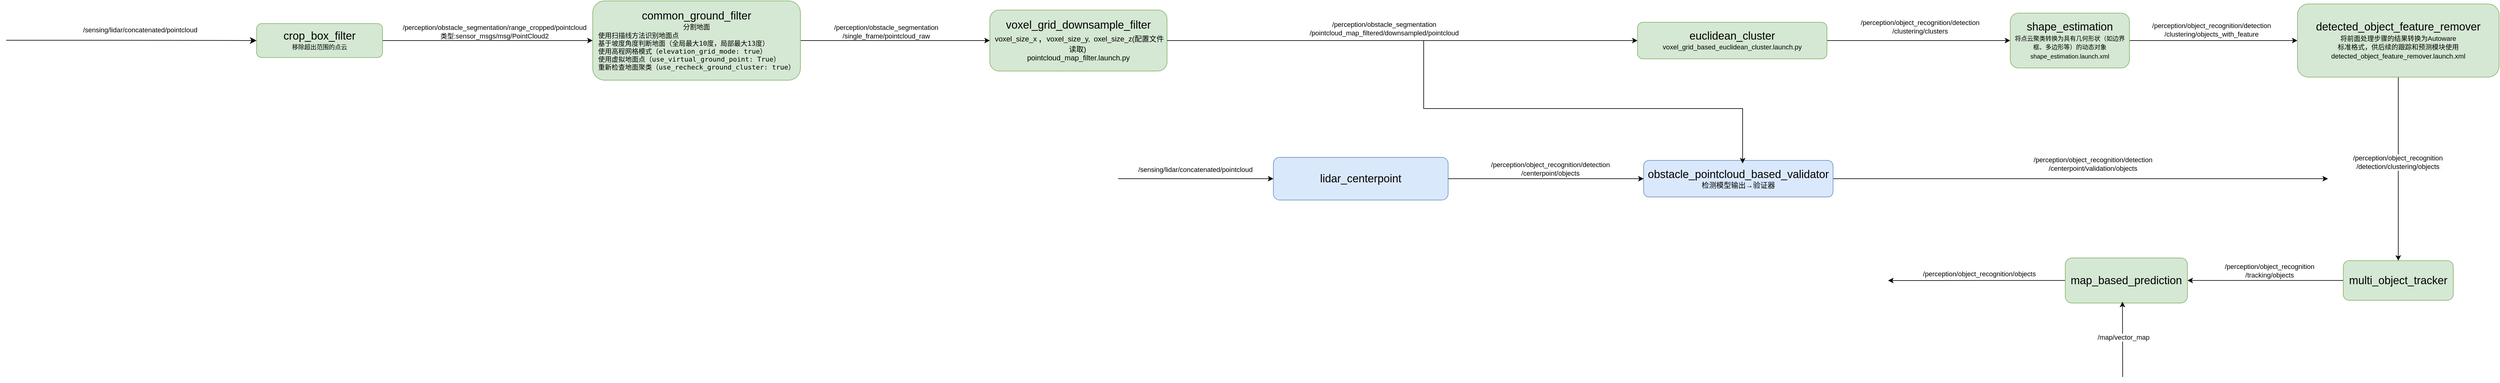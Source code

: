 <mxfile version="23.0.2" type="device">
  <diagram name="第 1 页" id="AX55LOXbjhewYlsqZZOs">
    <mxGraphModel dx="1232" dy="-3035" grid="1" gridSize="10" guides="1" tooltips="1" connect="1" arrows="1" fold="1" page="1" pageScale="1" pageWidth="827" pageHeight="1169" math="0" shadow="0">
      <root>
        <mxCell id="0" />
        <mxCell id="1" parent="0" />
        <mxCell id="Sp77zk6U2tp7ggM77IKP-1" style="edgeStyle=orthogonalEdgeStyle;rounded=0;orthogonalLoop=1;jettySize=auto;html=1;exitX=1;exitY=0.5;exitDx=0;exitDy=0;entryX=0;entryY=0.5;entryDx=0;entryDy=0;" edge="1" parent="1" source="Sp77zk6U2tp7ggM77IKP-3" target="Sp77zk6U2tp7ggM77IKP-6">
          <mxGeometry relative="1" as="geometry">
            <mxPoint x="5214" y="6348.47" as="targetPoint" />
          </mxGeometry>
        </mxCell>
        <mxCell id="Sp77zk6U2tp7ggM77IKP-2" value="/perception/obstacle_segmentation&lt;br&gt;/pointcloud_map_filtered/downsampled/pointcloud" style="edgeLabel;html=1;align=center;verticalAlign=middle;resizable=0;points=[];" vertex="1" connectable="0" parent="Sp77zk6U2tp7ggM77IKP-1">
          <mxGeometry x="-0.078" y="-1" relative="1" as="geometry">
            <mxPoint y="-21" as="offset" />
          </mxGeometry>
        </mxCell>
        <mxCell id="Sp77zk6U2tp7ggM77IKP-3" value="&lt;font style=&quot;&quot;&gt;&lt;span style=&quot;font-size: 18px;&quot;&gt;voxel_grid_downsample_filter&lt;/span&gt;&lt;br&gt;&lt;code style=&quot;font-size: var(--vscode-editor-font-size); box-sizing: border-box; border-width: 0px; border-style: solid; border-color: rgb(229, 231, 235); --tw-border-spacing-x: 0; --tw-border-spacing-y: 0; --tw-translate-x: 0; --tw-translate-y: 0; --tw-rotate: 0; --tw-skew-x: 0; --tw-skew-y: 0; --tw-scale-x: 1; --tw-scale-y: 1; --tw-pan-x: ; --tw-pan-y: ; --tw-pinch-zoom: ; --tw-scroll-snap-strictness: proximity; --tw-gradient-from-position: ; --tw-gradient-via-position: ; --tw-gradient-to-position: ; --tw-ordinal: ; --tw-slashed-zero: ; --tw-numeric-figure: ; --tw-numeric-spacing: ; --tw-numeric-fraction: ; --tw-ring-inset: ; --tw-ring-offset-width: 0px; --tw-ring-offset-color: #fff; --tw-ring-color: rgb(59 130 246 / 0.5); --tw-ring-offset-shadow: 0 0 #0000; --tw-ring-shadow: 0 0 #0000; --tw-shadow: 0 0 #0000; --tw-shadow-colored: 0 0 #0000; --tw-blur: ; --tw-brightness: ; --tw-contrast: ; --tw-grayscale: ; --tw-hue-rotate: ; --tw-invert: ; --tw-saturate: ; --tw-sepia: ; --tw-drop-shadow: ; --tw-backdrop-blur: ; --tw-backdrop-brightness: ; --tw-backdrop-contrast: ; --tw-backdrop-grayscale: ; --tw-backdrop-hue-rotate: ; --tw-backdrop-invert: ; --tw-backdrop-opacity: ; --tw-backdrop-saturate: ; --tw-backdrop-sepia: ; --tw-contain-size: ; --tw-contain-layout: ; --tw-contain-paint: ; --tw-contain-style: ; font-family: var(--vscode-editor-font-family); color: var(--vscode-textPreformat-foreground); background-color: var(--vscode-textPreformat-background); padding: 1px 3px; border-radius: 4px; font-feature-settings: normal; font-variation-settings: normal; overflow: auto; text-align: left;&quot;&gt;voxel_size_x&lt;/code&gt;&lt;span style=&quot;font-size: 18px;&quot;&gt;,&amp;nbsp;&lt;/span&gt;&lt;code style=&quot;font-size: var(--vscode-editor-font-size); box-sizing: border-box; border-width: 0px; border-style: solid; border-color: rgb(229, 231, 235); --tw-border-spacing-x: 0; --tw-border-spacing-y: 0; --tw-translate-x: 0; --tw-translate-y: 0; --tw-rotate: 0; --tw-skew-x: 0; --tw-skew-y: 0; --tw-scale-x: 1; --tw-scale-y: 1; --tw-pan-x: ; --tw-pan-y: ; --tw-pinch-zoom: ; --tw-scroll-snap-strictness: proximity; --tw-gradient-from-position: ; --tw-gradient-via-position: ; --tw-gradient-to-position: ; --tw-ordinal: ; --tw-slashed-zero: ; --tw-numeric-figure: ; --tw-numeric-spacing: ; --tw-numeric-fraction: ; --tw-ring-inset: ; --tw-ring-offset-width: 0px; --tw-ring-offset-color: #fff; --tw-ring-color: rgb(59 130 246 / 0.5); --tw-ring-offset-shadow: 0 0 #0000; --tw-ring-shadow: 0 0 #0000; --tw-shadow: 0 0 #0000; --tw-shadow-colored: 0 0 #0000; --tw-blur: ; --tw-brightness: ; --tw-contrast: ; --tw-grayscale: ; --tw-hue-rotate: ; --tw-invert: ; --tw-saturate: ; --tw-sepia: ; --tw-drop-shadow: ; --tw-backdrop-blur: ; --tw-backdrop-brightness: ; --tw-backdrop-contrast: ; --tw-backdrop-grayscale: ; --tw-backdrop-hue-rotate: ; --tw-backdrop-invert: ; --tw-backdrop-opacity: ; --tw-backdrop-saturate: ; --tw-backdrop-sepia: ; --tw-contain-size: ; --tw-contain-layout: ; --tw-contain-paint: ; --tw-contain-style: ; font-family: var(--vscode-editor-font-family); color: var(--vscode-textPreformat-foreground); background-color: var(--vscode-textPreformat-background); padding: 1px 3px; border-radius: 4px; font-feature-settings: normal; font-variation-settings: normal; overflow: auto; text-align: left;&quot;&gt;voxel_size_y,&lt;/code&gt;&lt;code style=&quot;font-size: var(--vscode-editor-font-size); box-sizing: border-box; border-width: 0px; border-style: solid; border-color: rgb(229, 231, 235); --tw-border-spacing-x: 0; --tw-border-spacing-y: 0; --tw-translate-x: 0; --tw-translate-y: 0; --tw-rotate: 0; --tw-skew-x: 0; --tw-skew-y: 0; --tw-scale-x: 1; --tw-scale-y: 1; --tw-pan-x: ; --tw-pan-y: ; --tw-pinch-zoom: ; --tw-scroll-snap-strictness: proximity; --tw-gradient-from-position: ; --tw-gradient-via-position: ; --tw-gradient-to-position: ; --tw-ordinal: ; --tw-slashed-zero: ; --tw-numeric-figure: ; --tw-numeric-spacing: ; --tw-numeric-fraction: ; --tw-ring-inset: ; --tw-ring-offset-width: 0px; --tw-ring-offset-color: #fff; --tw-ring-color: rgb(59 130 246 / 0.5); --tw-ring-offset-shadow: 0 0 #0000; --tw-ring-shadow: 0 0 #0000; --tw-shadow: 0 0 #0000; --tw-shadow-colored: 0 0 #0000; --tw-blur: ; --tw-brightness: ; --tw-contrast: ; --tw-grayscale: ; --tw-hue-rotate: ; --tw-invert: ; --tw-saturate: ; --tw-sepia: ; --tw-drop-shadow: ; --tw-backdrop-blur: ; --tw-backdrop-brightness: ; --tw-backdrop-contrast: ; --tw-backdrop-grayscale: ; --tw-backdrop-hue-rotate: ; --tw-backdrop-invert: ; --tw-backdrop-opacity: ; --tw-backdrop-saturate: ; --tw-backdrop-sepia: ; --tw-contain-size: ; --tw-contain-layout: ; --tw-contain-paint: ; --tw-contain-style: ; font-family: var(--vscode-editor-font-family); color: var(--vscode-textPreformat-foreground); background-color: var(--vscode-textPreformat-background); padding: 1px 3px; border-radius: 4px; font-feature-settings: normal; font-variation-settings: normal; overflow: auto; text-align: left;&quot;&gt;oxel_size_z(配置文件读取)&lt;br&gt;&lt;/code&gt;pointcloud_map_filter.launch.py&lt;br&gt;&lt;/font&gt;" style="rounded=1;whiteSpace=wrap;html=1;fillColor=#d5e8d4;strokeColor=#82b366;" vertex="1" parent="1">
          <mxGeometry x="5360" y="6298.47" width="290" height="100" as="geometry" />
        </mxCell>
        <mxCell id="Sp77zk6U2tp7ggM77IKP-4" style="edgeStyle=orthogonalEdgeStyle;rounded=0;orthogonalLoop=1;jettySize=auto;html=1;entryX=0;entryY=0.5;entryDx=0;entryDy=0;" edge="1" parent="1" source="Sp77zk6U2tp7ggM77IKP-6" target="Sp77zk6U2tp7ggM77IKP-9">
          <mxGeometry relative="1" as="geometry" />
        </mxCell>
        <mxCell id="Sp77zk6U2tp7ggM77IKP-5" value="&lt;pre style=&quot;border: 1px solid var(--vscode-input-background); color: var(--code-foreground); font-size: var(--vscode-editor-font-size); box-sizing: border-box; --tw-border-spacing-x: 0; --tw-border-spacing-y: 0; --tw-translate-x: 0; --tw-translate-y: 0; --tw-rotate: 0; --tw-skew-x: 0; --tw-skew-y: 0; --tw-scale-x: 1; --tw-scale-y: 1; --tw-pan-x: ; --tw-pan-y: ; --tw-pinch-zoom: ; --tw-scroll-snap-strictness: proximity; --tw-gradient-from-position: ; --tw-gradient-via-position: ; --tw-gradient-to-position: ; --tw-ordinal: ; --tw-slashed-zero: ; --tw-numeric-figure: ; --tw-numeric-spacing: ; --tw-numeric-fraction: ; --tw-ring-inset: ; --tw-ring-offset-width: 0px; --tw-ring-offset-color: #fff; --tw-ring-color: rgb(59 130 246 / 0.5); --tw-ring-offset-shadow: 0 0 #0000; --tw-ring-shadow: 0 0 #0000; --tw-shadow: 0 0 #0000; --tw-shadow-colored: 0 0 #0000; --tw-blur: ; --tw-brightness: ; --tw-contrast: ; --tw-grayscale: ; --tw-hue-rotate: ; --tw-invert: ; --tw-saturate: ; --tw-sepia: ; --tw-drop-shadow: ; --tw-backdrop-blur: ; --tw-backdrop-brightness: ; --tw-backdrop-contrast: ; --tw-backdrop-grayscale: ; --tw-backdrop-hue-rotate: ; --tw-backdrop-invert: ; --tw-backdrop-opacity: ; --tw-backdrop-saturate: ; --tw-backdrop-sepia: ; --tw-contain-size: ; --tw-contain-layout: ; --tw-contain-paint: ; --tw-contain-style: ; font-family: var(--vscode-editor-font-family); font-feature-settings: normal; font-variation-settings: normal; margin-top: 0px; margin-bottom: 0px; padding: calc(var(--spacing) * 0.5); overflow: auto; border-radius: 3px; background-color: var(--code-background);&quot;&gt;&lt;code style=&quot;border-color: rgb(229, 231, 235); box-sizing: border-box; border-width: 0px; border-style: solid; --tw-border-spacing-x: 0; --tw-border-spacing-y: 0; --tw-translate-x: 0; --tw-translate-y: 0; --tw-rotate: 0; --tw-skew-x: 0; --tw-skew-y: 0; --tw-scale-x: 1; --tw-scale-y: 1; --tw-pan-x: ; --tw-pan-y: ; --tw-pinch-zoom: ; --tw-scroll-snap-strictness: proximity; --tw-gradient-from-position: ; --tw-gradient-via-position: ; --tw-gradient-to-position: ; --tw-ordinal: ; --tw-slashed-zero: ; --tw-numeric-figure: ; --tw-numeric-spacing: ; --tw-numeric-fraction: ; --tw-ring-inset: ; --tw-ring-offset-width: 0px; --tw-ring-offset-color: #fff; --tw-ring-color: rgb(59 130 246 / 0.5); --tw-ring-offset-shadow: 0 0 #0000; --tw-ring-shadow: 0 0 #0000; --tw-shadow: 0 0 #0000; --tw-shadow-colored: 0 0 #0000; --tw-blur: ; --tw-brightness: ; --tw-contrast: ; --tw-grayscale: ; --tw-hue-rotate: ; --tw-invert: ; --tw-saturate: ; --tw-sepia: ; --tw-drop-shadow: ; --tw-backdrop-blur: ; --tw-backdrop-brightness: ; --tw-backdrop-contrast: ; --tw-backdrop-grayscale: ; --tw-backdrop-hue-rotate: ; --tw-backdrop-invert: ; --tw-backdrop-opacity: ; --tw-backdrop-saturate: ; --tw-backdrop-sepia: ; --tw-contain-size: ; --tw-contain-layout: ; --tw-contain-paint: ; --tw-contain-style: ; font-family: var(--vscode-editor-font-family); color: var(--code-foreground); background-color: var(--code-background); padding: 0px; border-radius: 4px; font-feature-settings: normal; font-variation-settings: normal; font-size: var(--vscode-editor-font-size); overflow: auto; margin-bottom: 0px;&quot; class=&quot;hljs language-groovy&quot;&gt;/perception/object_recognition/detection&lt;/code&gt;&lt;/pre&gt;&lt;pre style=&quot;border: 1px solid var(--vscode-input-background); color: var(--code-foreground); font-size: var(--vscode-editor-font-size); box-sizing: border-box; --tw-border-spacing-x: 0; --tw-border-spacing-y: 0; --tw-translate-x: 0; --tw-translate-y: 0; --tw-rotate: 0; --tw-skew-x: 0; --tw-skew-y: 0; --tw-scale-x: 1; --tw-scale-y: 1; --tw-pan-x: ; --tw-pan-y: ; --tw-pinch-zoom: ; --tw-scroll-snap-strictness: proximity; --tw-gradient-from-position: ; --tw-gradient-via-position: ; --tw-gradient-to-position: ; --tw-ordinal: ; --tw-slashed-zero: ; --tw-numeric-figure: ; --tw-numeric-spacing: ; --tw-numeric-fraction: ; --tw-ring-inset: ; --tw-ring-offset-width: 0px; --tw-ring-offset-color: #fff; --tw-ring-color: rgb(59 130 246 / 0.5); --tw-ring-offset-shadow: 0 0 #0000; --tw-ring-shadow: 0 0 #0000; --tw-shadow: 0 0 #0000; --tw-shadow-colored: 0 0 #0000; --tw-blur: ; --tw-brightness: ; --tw-contrast: ; --tw-grayscale: ; --tw-hue-rotate: ; --tw-invert: ; --tw-saturate: ; --tw-sepia: ; --tw-drop-shadow: ; --tw-backdrop-blur: ; --tw-backdrop-brightness: ; --tw-backdrop-contrast: ; --tw-backdrop-grayscale: ; --tw-backdrop-hue-rotate: ; --tw-backdrop-invert: ; --tw-backdrop-opacity: ; --tw-backdrop-saturate: ; --tw-backdrop-sepia: ; --tw-contain-size: ; --tw-contain-layout: ; --tw-contain-paint: ; --tw-contain-style: ; font-family: var(--vscode-editor-font-family); font-feature-settings: normal; font-variation-settings: normal; margin-top: 0px; margin-bottom: 0px; padding: calc(var(--spacing) * 0.5); overflow: auto; border-radius: 3px; background-color: var(--code-background);&quot;&gt;&lt;code style=&quot;border-color: rgb(229, 231, 235); box-sizing: border-box; border-width: 0px; border-style: solid; --tw-border-spacing-x: 0; --tw-border-spacing-y: 0; --tw-translate-x: 0; --tw-translate-y: 0; --tw-rotate: 0; --tw-skew-x: 0; --tw-skew-y: 0; --tw-scale-x: 1; --tw-scale-y: 1; --tw-pan-x: ; --tw-pan-y: ; --tw-pinch-zoom: ; --tw-scroll-snap-strictness: proximity; --tw-gradient-from-position: ; --tw-gradient-via-position: ; --tw-gradient-to-position: ; --tw-ordinal: ; --tw-slashed-zero: ; --tw-numeric-figure: ; --tw-numeric-spacing: ; --tw-numeric-fraction: ; --tw-ring-inset: ; --tw-ring-offset-width: 0px; --tw-ring-offset-color: #fff; --tw-ring-color: rgb(59 130 246 / 0.5); --tw-ring-offset-shadow: 0 0 #0000; --tw-ring-shadow: 0 0 #0000; --tw-shadow: 0 0 #0000; --tw-shadow-colored: 0 0 #0000; --tw-blur: ; --tw-brightness: ; --tw-contrast: ; --tw-grayscale: ; --tw-hue-rotate: ; --tw-invert: ; --tw-saturate: ; --tw-sepia: ; --tw-drop-shadow: ; --tw-backdrop-blur: ; --tw-backdrop-brightness: ; --tw-backdrop-contrast: ; --tw-backdrop-grayscale: ; --tw-backdrop-hue-rotate: ; --tw-backdrop-invert: ; --tw-backdrop-opacity: ; --tw-backdrop-saturate: ; --tw-backdrop-sepia: ; --tw-contain-size: ; --tw-contain-layout: ; --tw-contain-paint: ; --tw-contain-style: ; font-family: var(--vscode-editor-font-family); color: var(--code-foreground); background-color: var(--code-background); padding: 0px; border-radius: 4px; font-feature-settings: normal; font-variation-settings: normal; font-size: var(--vscode-editor-font-size); overflow: auto; margin-bottom: 0px;&quot; class=&quot;hljs language-groovy&quot;&gt;/clustering/clusters&lt;/code&gt;&lt;/pre&gt;" style="edgeLabel;html=1;align=center;verticalAlign=middle;resizable=0;points=[];" vertex="1" connectable="0" parent="Sp77zk6U2tp7ggM77IKP-4">
          <mxGeometry x="0.013" y="2" relative="1" as="geometry">
            <mxPoint y="-21" as="offset" />
          </mxGeometry>
        </mxCell>
        <mxCell id="Sp77zk6U2tp7ggM77IKP-6" value="&lt;font style=&quot;&quot;&gt;&lt;span style=&quot;font-size: 18px;&quot;&gt;euclidean_cluster&lt;/span&gt;&lt;br&gt;&lt;font style=&quot;font-size: 11px;&quot;&gt;voxel_grid_based_euclidean_cluster.launch.py&lt;/font&gt;&lt;br&gt;&lt;/font&gt;" style="rounded=1;whiteSpace=wrap;html=1;fillColor=#d5e8d4;strokeColor=#82b366;" vertex="1" parent="1">
          <mxGeometry x="6420" y="6318.47" width="310" height="60" as="geometry" />
        </mxCell>
        <mxCell id="Sp77zk6U2tp7ggM77IKP-7" style="edgeStyle=orthogonalEdgeStyle;rounded=0;orthogonalLoop=1;jettySize=auto;html=1;exitX=1;exitY=0.5;exitDx=0;exitDy=0;entryX=0;entryY=0.5;entryDx=0;entryDy=0;" edge="1" parent="1" source="Sp77zk6U2tp7ggM77IKP-9" target="Sp77zk6U2tp7ggM77IKP-12">
          <mxGeometry relative="1" as="geometry" />
        </mxCell>
        <mxCell id="Sp77zk6U2tp7ggM77IKP-8" value="&lt;div style=&quot;border-color: var(--border-color);&quot;&gt;/perception/object_recognition/detection&lt;/div&gt;&lt;div style=&quot;border-color: var(--border-color);&quot;&gt;/clustering/objects_with_feature&lt;/div&gt;" style="edgeLabel;html=1;align=center;verticalAlign=middle;resizable=0;points=[];" vertex="1" connectable="0" parent="Sp77zk6U2tp7ggM77IKP-7">
          <mxGeometry x="-0.026" y="1" relative="1" as="geometry">
            <mxPoint y="-17" as="offset" />
          </mxGeometry>
        </mxCell>
        <mxCell id="Sp77zk6U2tp7ggM77IKP-9" value="&lt;font style=&quot;&quot;&gt;&lt;span style=&quot;font-size: 18px;&quot;&gt;shape_estimation&lt;/span&gt;&lt;br&gt;&lt;font style=&quot;font-size: 10px;&quot;&gt;将点云聚类转换为具有几何形状（如边界框、多边形等）的动态对象&lt;br&gt;shape_estimation.launch.xml&lt;br&gt;&lt;/font&gt;&lt;/font&gt;" style="rounded=1;whiteSpace=wrap;html=1;fillColor=#d5e8d4;strokeColor=#82b366;" vertex="1" parent="1">
          <mxGeometry x="7030" y="6303.47" width="195" height="90" as="geometry" />
        </mxCell>
        <mxCell id="Sp77zk6U2tp7ggM77IKP-10" style="edgeStyle=orthogonalEdgeStyle;rounded=0;orthogonalLoop=1;jettySize=auto;html=1;exitX=0.5;exitY=1;exitDx=0;exitDy=0;entryX=0.5;entryY=0;entryDx=0;entryDy=0;" edge="1" parent="1" source="Sp77zk6U2tp7ggM77IKP-12" target="Sp77zk6U2tp7ggM77IKP-24">
          <mxGeometry relative="1" as="geometry">
            <mxPoint x="7665" y="6545.0" as="targetPoint" />
          </mxGeometry>
        </mxCell>
        <mxCell id="Sp77zk6U2tp7ggM77IKP-11" value="&lt;font style=&quot;border-color: var(--border-color); forced-color-adjust: none; background-color: rgb(251, 251, 251);&quot;&gt;/perception/object_recognition&lt;/font&gt;&lt;div style=&quot;border-color: var(--border-color); forced-color-adjust: none; background-color: rgb(251, 251, 251);&quot;&gt;&lt;font style=&quot;border-color: var(--border-color); forced-color-adjust: none;&quot;&gt;/detection/clustering/objects&lt;/font&gt;&lt;/div&gt;" style="edgeLabel;html=1;align=center;verticalAlign=middle;resizable=0;points=[];" vertex="1" connectable="0" parent="Sp77zk6U2tp7ggM77IKP-10">
          <mxGeometry x="-0.073" y="-1" relative="1" as="geometry">
            <mxPoint as="offset" />
          </mxGeometry>
        </mxCell>
        <mxCell id="Sp77zk6U2tp7ggM77IKP-12" value="&lt;font style=&quot;&quot;&gt;&lt;span style=&quot;font-size: 18px;&quot;&gt;detected_object_feature_remover&lt;/span&gt;&lt;br&gt;&lt;font style=&quot;font-size: 11px;&quot;&gt;将前面处理步骤的结果转换为Autoware&lt;br&gt;标准格式，供后续的跟踪和预测模块使用&lt;br&gt;detected_object_feature_remover.launch.xml&lt;/font&gt;&lt;br&gt;&lt;/font&gt;" style="rounded=1;whiteSpace=wrap;html=1;fillColor=#d5e8d4;strokeColor=#82b366;" vertex="1" parent="1">
          <mxGeometry x="7500" y="6288.47" width="330" height="120" as="geometry" />
        </mxCell>
        <mxCell id="Sp77zk6U2tp7ggM77IKP-13" style="edgeStyle=orthogonalEdgeStyle;rounded=0;orthogonalLoop=1;jettySize=auto;html=1;entryX=0;entryY=0.5;entryDx=0;entryDy=0;" edge="1" parent="1" source="Sp77zk6U2tp7ggM77IKP-15" target="Sp77zk6U2tp7ggM77IKP-20">
          <mxGeometry relative="1" as="geometry">
            <mxPoint x="6430" y="6575" as="targetPoint" />
          </mxGeometry>
        </mxCell>
        <mxCell id="Sp77zk6U2tp7ggM77IKP-14" value="/perception/object_recognition/detection&lt;br&gt;/centerpoint/objects" style="edgeLabel;html=1;align=center;verticalAlign=middle;resizable=0;points=[];" vertex="1" connectable="0" parent="Sp77zk6U2tp7ggM77IKP-13">
          <mxGeometry x="0.018" relative="1" as="geometry">
            <mxPoint x="4" y="-16" as="offset" />
          </mxGeometry>
        </mxCell>
        <mxCell id="Sp77zk6U2tp7ggM77IKP-15" value="&lt;font style=&quot;&quot;&gt;&lt;font style=&quot;&quot;&gt;&lt;font style=&quot;font-size: 18px;&quot;&gt;lidar_centerpoint&lt;/font&gt;&lt;/font&gt;&lt;br&gt;&lt;/font&gt;" style="rounded=1;whiteSpace=wrap;html=1;fillColor=#dae8fc;strokeColor=#6c8ebf;" vertex="1" parent="1">
          <mxGeometry x="5824" y="6540" width="286" height="70" as="geometry" />
        </mxCell>
        <mxCell id="Sp77zk6U2tp7ggM77IKP-16" value="" style="endArrow=classic;html=1;rounded=0;entryX=0;entryY=0.5;entryDx=0;entryDy=0;" edge="1" parent="1" target="Sp77zk6U2tp7ggM77IKP-15">
          <mxGeometry width="50" height="50" relative="1" as="geometry">
            <mxPoint x="5570" y="6575" as="sourcePoint" />
            <mxPoint x="5620" y="6550" as="targetPoint" />
          </mxGeometry>
        </mxCell>
        <mxCell id="Sp77zk6U2tp7ggM77IKP-17" value="/sensing/lidar/concatenated/pointcloud" style="edgeLabel;html=1;align=center;verticalAlign=middle;resizable=0;points=[];" vertex="1" connectable="0" parent="Sp77zk6U2tp7ggM77IKP-16">
          <mxGeometry x="-0.009" relative="1" as="geometry">
            <mxPoint y="-15" as="offset" />
          </mxGeometry>
        </mxCell>
        <mxCell id="Sp77zk6U2tp7ggM77IKP-18" style="edgeStyle=orthogonalEdgeStyle;rounded=0;orthogonalLoop=1;jettySize=auto;html=1;exitX=1;exitY=0.5;exitDx=0;exitDy=0;entryX=0;entryY=0.5;entryDx=0;entryDy=0;" edge="1" parent="1" source="Sp77zk6U2tp7ggM77IKP-20">
          <mxGeometry relative="1" as="geometry">
            <mxPoint x="7550" y="6575.0" as="targetPoint" />
          </mxGeometry>
        </mxCell>
        <mxCell id="Sp77zk6U2tp7ggM77IKP-19" value="/perception/object_recognition/detection&lt;br&gt;/centerpoint/validation/objects" style="edgeLabel;html=1;align=center;verticalAlign=middle;resizable=0;points=[];" vertex="1" connectable="0" parent="Sp77zk6U2tp7ggM77IKP-18">
          <mxGeometry x="0.064" relative="1" as="geometry">
            <mxPoint x="-6" y="-25" as="offset" />
          </mxGeometry>
        </mxCell>
        <mxCell id="Sp77zk6U2tp7ggM77IKP-20" value="&lt;font style=&quot;&quot;&gt;&lt;font style=&quot;font-size: 18px;&quot;&gt;obstacle_pointcloud_based_validator&lt;br&gt;&lt;/font&gt;检测模型输出→验证器&lt;br&gt;&lt;/font&gt;" style="rounded=1;whiteSpace=wrap;html=1;fillColor=#dae8fc;strokeColor=#6c8ebf;" vertex="1" parent="1">
          <mxGeometry x="6430" y="6545.0" width="310" height="60" as="geometry" />
        </mxCell>
        <mxCell id="Sp77zk6U2tp7ggM77IKP-21" style="edgeStyle=orthogonalEdgeStyle;rounded=0;orthogonalLoop=1;jettySize=auto;html=1;exitX=1;exitY=0.5;exitDx=0;exitDy=0;" edge="1" parent="1" source="Sp77zk6U2tp7ggM77IKP-3">
          <mxGeometry relative="1" as="geometry">
            <mxPoint x="5534" y="6348.47" as="sourcePoint" />
            <mxPoint x="6592" y="6550" as="targetPoint" />
            <Array as="points">
              <mxPoint x="6070" y="6349" />
              <mxPoint x="6070" y="6460" />
              <mxPoint x="6592" y="6460" />
            </Array>
          </mxGeometry>
        </mxCell>
        <mxCell id="Sp77zk6U2tp7ggM77IKP-22" style="edgeStyle=orthogonalEdgeStyle;rounded=0;orthogonalLoop=1;jettySize=auto;html=1;exitX=0;exitY=0.5;exitDx=0;exitDy=0;entryX=1;entryY=0.5;entryDx=0;entryDy=0;" edge="1" parent="1" source="Sp77zk6U2tp7ggM77IKP-24" target="Sp77zk6U2tp7ggM77IKP-27">
          <mxGeometry relative="1" as="geometry">
            <mxPoint x="6950.0" y="6805.632" as="targetPoint" />
          </mxGeometry>
        </mxCell>
        <mxCell id="Sp77zk6U2tp7ggM77IKP-23" value="/perception/object_recognition&lt;br&gt;/tracking/objects" style="edgeLabel;html=1;align=center;verticalAlign=middle;resizable=0;points=[];" vertex="1" connectable="0" parent="Sp77zk6U2tp7ggM77IKP-22">
          <mxGeometry x="0.178" relative="1" as="geometry">
            <mxPoint x="29" y="-16" as="offset" />
          </mxGeometry>
        </mxCell>
        <mxCell id="Sp77zk6U2tp7ggM77IKP-24" value="&lt;font style=&quot;font-size: 18px;&quot;&gt;multi_object_tracker&lt;/font&gt;" style="rounded=1;whiteSpace=wrap;html=1;fillColor=#d5e8d4;strokeColor=#82b366;" vertex="1" parent="1">
          <mxGeometry x="7575" y="6709.43" width="180" height="65" as="geometry" />
        </mxCell>
        <mxCell id="Sp77zk6U2tp7ggM77IKP-25" style="edgeStyle=orthogonalEdgeStyle;rounded=0;orthogonalLoop=1;jettySize=auto;html=1;exitX=0;exitY=0.5;exitDx=0;exitDy=0;" edge="1" parent="1" source="Sp77zk6U2tp7ggM77IKP-27">
          <mxGeometry relative="1" as="geometry">
            <mxPoint x="6830" y="6742" as="targetPoint" />
          </mxGeometry>
        </mxCell>
        <mxCell id="Sp77zk6U2tp7ggM77IKP-26" value="/perception/object_recognition/objects" style="edgeLabel;html=1;align=center;verticalAlign=middle;resizable=0;points=[];" vertex="1" connectable="0" parent="Sp77zk6U2tp7ggM77IKP-25">
          <mxGeometry x="-0.011" y="-2" relative="1" as="geometry">
            <mxPoint x="2" y="-9" as="offset" />
          </mxGeometry>
        </mxCell>
        <mxCell id="Sp77zk6U2tp7ggM77IKP-27" value="&lt;font style=&quot;font-size: 18px;&quot;&gt;map_based_prediction&lt;/font&gt;" style="rounded=1;whiteSpace=wrap;html=1;fillColor=#d5e8d4;strokeColor=#82b366;" vertex="1" parent="1">
          <mxGeometry x="7120" y="6705" width="200" height="73.86" as="geometry" />
        </mxCell>
        <mxCell id="Sp77zk6U2tp7ggM77IKP-28" value="" style="endArrow=classic;html=1;rounded=0;entryX=0.468;entryY=0.971;entryDx=0;entryDy=0;entryPerimeter=0;" edge="1" parent="1" target="Sp77zk6U2tp7ggM77IKP-27">
          <mxGeometry width="50" height="50" relative="1" as="geometry">
            <mxPoint x="7214" y="6900" as="sourcePoint" />
            <mxPoint x="6860" y="6890" as="targetPoint" />
          </mxGeometry>
        </mxCell>
        <mxCell id="Sp77zk6U2tp7ggM77IKP-29" value="/map/vector_map" style="edgeLabel;html=1;align=center;verticalAlign=middle;resizable=0;points=[];" vertex="1" connectable="0" parent="Sp77zk6U2tp7ggM77IKP-28">
          <mxGeometry x="-0.209" y="-1" relative="1" as="geometry">
            <mxPoint y="-16" as="offset" />
          </mxGeometry>
        </mxCell>
        <mxCell id="Sp77zk6U2tp7ggM77IKP-30" style="edgeStyle=orthogonalEdgeStyle;rounded=0;orthogonalLoop=1;jettySize=auto;html=1;exitX=1;exitY=0.5;exitDx=0;exitDy=0;entryX=0;entryY=0.5;entryDx=0;entryDy=0;" edge="1" parent="1" source="Sp77zk6U2tp7ggM77IKP-32" target="Sp77zk6U2tp7ggM77IKP-3">
          <mxGeometry relative="1" as="geometry">
            <mxPoint x="3909.394" y="6339.73" as="targetPoint" />
          </mxGeometry>
        </mxCell>
        <mxCell id="Sp77zk6U2tp7ggM77IKP-31" value="/perception/obstacle_segmentation&lt;br&gt;/single_frame/pointcloud_raw" style="edgeLabel;html=1;align=center;verticalAlign=middle;resizable=0;points=[];" vertex="1" connectable="0" parent="Sp77zk6U2tp7ggM77IKP-30">
          <mxGeometry x="-0.38" y="-1" relative="1" as="geometry">
            <mxPoint x="44" y="-16" as="offset" />
          </mxGeometry>
        </mxCell>
        <mxCell id="Sp77zk6U2tp7ggM77IKP-32" value="&lt;font style=&quot;font-size: 11px;&quot;&gt;&lt;font style=&quot;font-size: 18px;&quot;&gt;common_ground_filter&lt;br&gt;&lt;/font&gt;分割地面&lt;br&gt;&lt;div style=&quot;text-align: left; border-color: var(--border-color); font-family: &amp;quot;Droid Sans Mono&amp;quot;, &amp;quot;monospace&amp;quot;, monospace;&quot;&gt;使用扫描线方法识别地面点&lt;/div&gt;&lt;div style=&quot;text-align: left; border-color: var(--border-color); font-family: &amp;quot;Droid Sans Mono&amp;quot;, &amp;quot;monospace&amp;quot;, monospace;&quot;&gt;基于坡度角度判断地面（全局最大10度，局部最大13度）&lt;/div&gt;&lt;div style=&quot;text-align: left; border-color: var(--border-color); font-family: &amp;quot;Droid Sans Mono&amp;quot;, &amp;quot;monospace&amp;quot;, monospace;&quot;&gt;使用高程网格模式（elevation_grid_mode: true）&lt;/div&gt;&lt;div style=&quot;text-align: left; border-color: var(--border-color); font-family: &amp;quot;Droid Sans Mono&amp;quot;, &amp;quot;monospace&amp;quot;, monospace;&quot;&gt;使用虚拟地面点（use_virtual_ground_point: True）&lt;/div&gt;&lt;div style=&quot;text-align: left; border-color: var(--border-color); font-family: &amp;quot;Droid Sans Mono&amp;quot;, &amp;quot;monospace&amp;quot;, monospace;&quot;&gt;重新检查地面聚类（use_recheck_ground_cluster: true）&lt;/div&gt;&lt;/font&gt;" style="rounded=1;whiteSpace=wrap;html=1;fillColor=#d5e8d4;strokeColor=#82b366;" vertex="1" parent="1">
          <mxGeometry x="4710" y="6283.47" width="340" height="130" as="geometry" />
        </mxCell>
        <mxCell id="Sp77zk6U2tp7ggM77IKP-33" style="edgeStyle=orthogonalEdgeStyle;rounded=0;orthogonalLoop=1;jettySize=auto;html=1;exitX=1;exitY=0.5;exitDx=0;exitDy=0;" edge="1" parent="1" source="Sp77zk6U2tp7ggM77IKP-35" target="Sp77zk6U2tp7ggM77IKP-32">
          <mxGeometry relative="1" as="geometry" />
        </mxCell>
        <mxCell id="Sp77zk6U2tp7ggM77IKP-34" value="/perception/obstacle_segmentation/range_cropped/pointcloud&lt;br&gt;类型:sensor_msgs/msg/PointCloud2" style="edgeLabel;html=1;align=center;verticalAlign=middle;resizable=0;points=[];" vertex="1" connectable="0" parent="Sp77zk6U2tp7ggM77IKP-33">
          <mxGeometry x="0.065" y="3" relative="1" as="geometry">
            <mxPoint y="-12" as="offset" />
          </mxGeometry>
        </mxCell>
        <mxCell id="Sp77zk6U2tp7ggM77IKP-35" value="&lt;font style=&quot;&quot;&gt;&lt;font style=&quot;font-size: 18px;&quot;&gt;crop_box_filter&lt;br&gt;&lt;/font&gt;&lt;font style=&quot;font-size: 10px;&quot;&gt;移除超出范围的点云&lt;/font&gt;&lt;br&gt;&lt;/font&gt;" style="rounded=1;whiteSpace=wrap;html=1;fillColor=#d5e8d4;strokeColor=#82b366;" vertex="1" parent="1">
          <mxGeometry x="4160" y="6320.61" width="206" height="55.71" as="geometry" />
        </mxCell>
        <mxCell id="Sp77zk6U2tp7ggM77IKP-36" value="" style="edgeStyle=elbowEdgeStyle;elbow=horizontal;endArrow=classic;html=1;curved=0;rounded=0;endSize=8;startSize=8;entryX=0;entryY=0.5;entryDx=0;entryDy=0;" edge="1" parent="1" target="Sp77zk6U2tp7ggM77IKP-35">
          <mxGeometry width="50" height="50" relative="1" as="geometry">
            <mxPoint x="3750" y="6348" as="sourcePoint" />
            <mxPoint x="2620" y="6390" as="targetPoint" />
            <Array as="points">
              <mxPoint x="3920" y="6350" />
            </Array>
          </mxGeometry>
        </mxCell>
        <mxCell id="Sp77zk6U2tp7ggM77IKP-37" value="/sensing/lidar/concatenated/pointcloud" style="edgeLabel;html=1;align=center;verticalAlign=middle;resizable=0;points=[];" vertex="1" connectable="0" parent="Sp77zk6U2tp7ggM77IKP-36">
          <mxGeometry x="0.27" relative="1" as="geometry">
            <mxPoint x="-41" y="-18" as="offset" />
          </mxGeometry>
        </mxCell>
      </root>
    </mxGraphModel>
  </diagram>
</mxfile>
